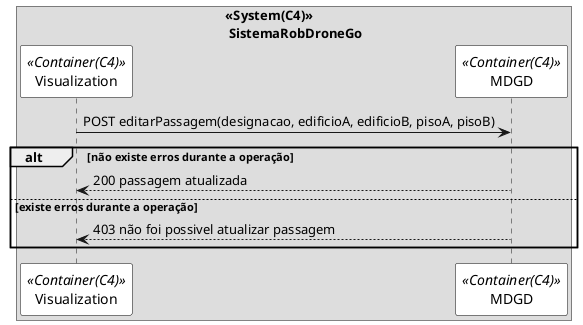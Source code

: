 @startuml vp2

skinparam sequence {
ParticipantBorderColor black
ParticipantBackgroundColor white
}

box "<<System(C4)>>\n SistemaRobDroneGo"
participant Visualization as ui <<Container(C4)>>
participant MDGD as mdl <<Container(C4)>>
ui -> mdl: POST editarPassagem(designacao, edificioA, edificioB, pisoA, pisoB)
alt não existe erros durante a operação
mdl --> ui: 200 passagem atualizada
else existe erros durante a operação
mdl --> ui: 403 não foi possivel atualizar passagem
end 

end box

@enduml